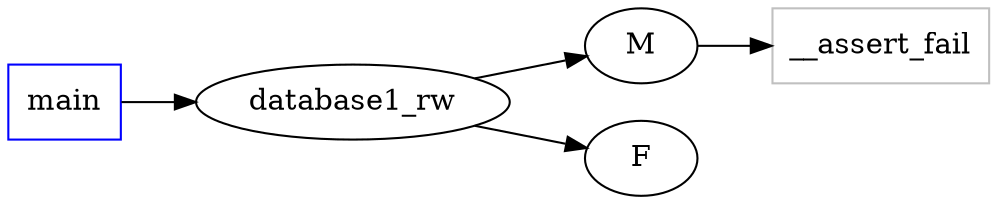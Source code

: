 digraph functioncalls {
rankdir=LR;

main [shape="box", color=blue];
__assert_fail [shape="box", color=grey];
M -> __assert_fail;
database1_rw -> M;
database1_rw -> F;
main -> database1_rw;
}
